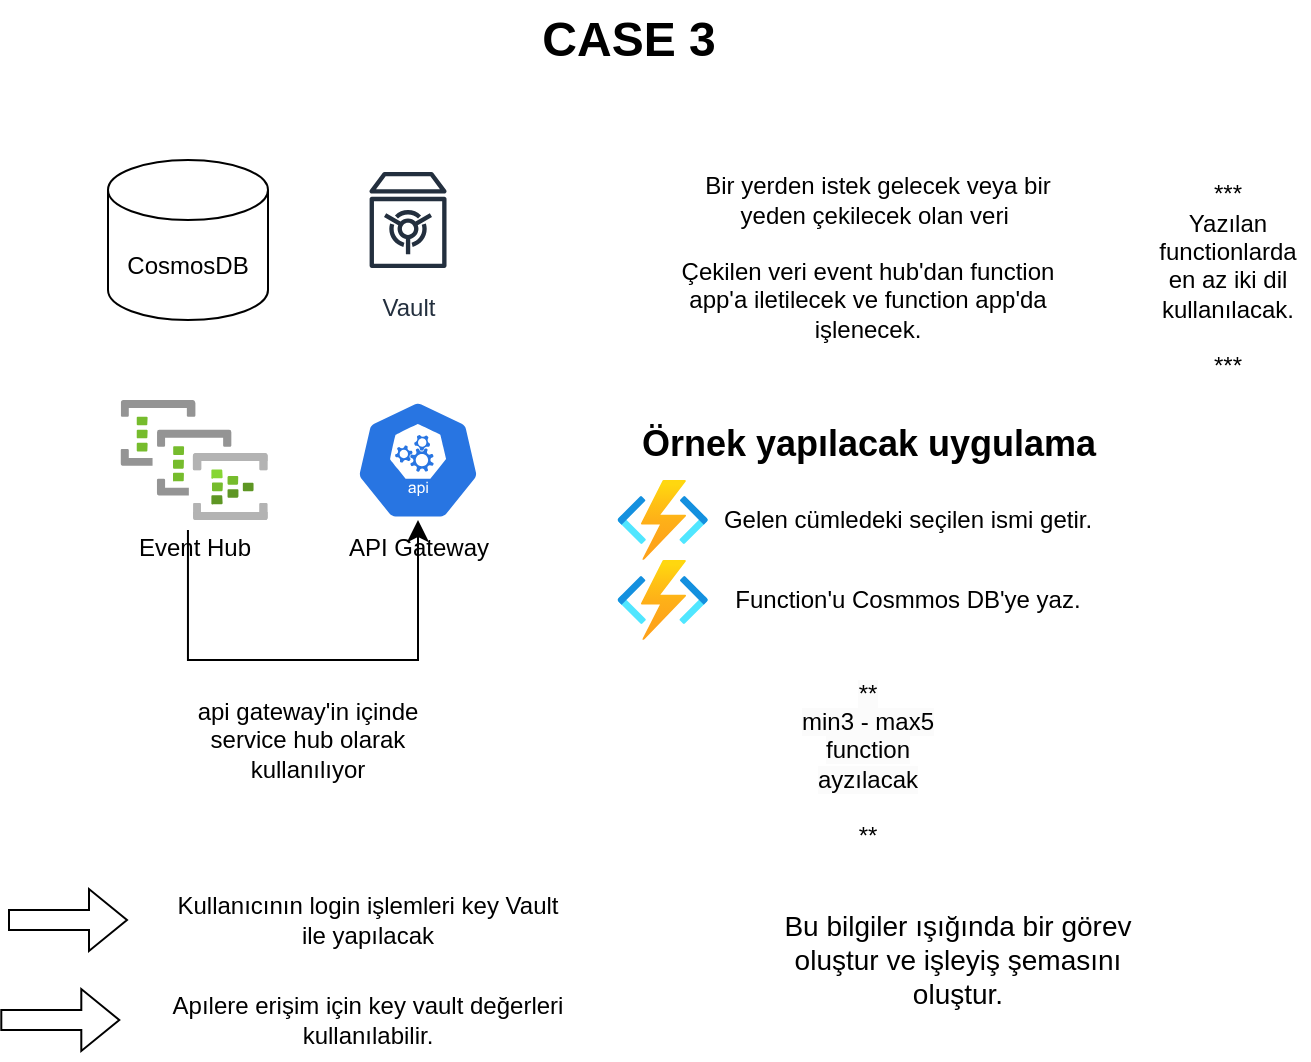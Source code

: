 <mxfile version="21.2.2" type="github">
  <diagram id="prtHgNgQTEPvFCAcTncT" name="Page-1">
    <mxGraphModel dx="2221" dy="758" grid="1" gridSize="10" guides="1" tooltips="1" connect="1" arrows="1" fold="1" page="1" pageScale="1" pageWidth="827" pageHeight="1169" math="0" shadow="0">
      <root>
        <mxCell id="0" />
        <mxCell id="1" parent="0" />
        <mxCell id="nrGdR_1pjIEmIiAJ3sSZ-1" value="CosmosDB" style="shape=cylinder3;whiteSpace=wrap;html=1;boundedLbl=1;backgroundOutline=1;size=15;" parent="1" vertex="1">
          <mxGeometry x="-680" y="120" width="80" height="80" as="geometry" />
        </mxCell>
        <mxCell id="nrGdR_1pjIEmIiAJ3sSZ-4" value="API Gateway" style="sketch=0;html=1;dashed=0;whitespace=wrap;fillColor=#2875E2;strokeColor=#ffffff;points=[[0.005,0.63,0],[0.1,0.2,0],[0.9,0.2,0],[0.5,0,0],[0.995,0.63,0],[0.72,0.99,0],[0.5,1,0],[0.28,0.99,0]];verticalLabelPosition=bottom;align=center;verticalAlign=top;shape=mxgraph.kubernetes.icon;prIcon=api" parent="1" vertex="1">
          <mxGeometry x="-560" y="240" width="70" height="60" as="geometry" />
        </mxCell>
        <mxCell id="nrGdR_1pjIEmIiAJ3sSZ-5" value="Event Hub" style="image;aspect=fixed;html=1;points=[];align=center;fontSize=12;image=img/lib/azure2/analytics/Event_Hub_Clusters.svg;" parent="1" vertex="1">
          <mxGeometry x="-673.85" y="240" width="73.85" height="60" as="geometry" />
        </mxCell>
        <mxCell id="nrGdR_1pjIEmIiAJ3sSZ-6" value="Vault" style="sketch=0;outlineConnect=0;fontColor=#232F3E;gradientColor=none;strokeColor=#232F3E;fillColor=#ffffff;dashed=0;verticalLabelPosition=bottom;verticalAlign=top;align=center;html=1;fontSize=12;fontStyle=0;aspect=fixed;shape=mxgraph.aws4.resourceIcon;resIcon=mxgraph.aws4.vault;" parent="1" vertex="1">
          <mxGeometry x="-560" y="120" width="60" height="60" as="geometry" />
        </mxCell>
        <mxCell id="nrGdR_1pjIEmIiAJ3sSZ-9" value="CASE 3" style="text;strokeColor=none;fillColor=none;html=1;fontSize=24;fontStyle=1;verticalAlign=middle;align=center;" parent="1" vertex="1">
          <mxGeometry x="-480" y="40" width="120" height="40" as="geometry" />
        </mxCell>
        <mxCell id="nrGdR_1pjIEmIiAJ3sSZ-10" value="" style="edgeStyle=elbowEdgeStyle;elbow=vertical;endArrow=classic;html=1;curved=0;rounded=0;endSize=8;startSize=8;entryX=0.5;entryY=1;entryDx=0;entryDy=0;entryPerimeter=0;exitX=0.458;exitY=1.083;exitDx=0;exitDy=0;exitPerimeter=0;" parent="1" source="nrGdR_1pjIEmIiAJ3sSZ-5" target="nrGdR_1pjIEmIiAJ3sSZ-4" edge="1">
          <mxGeometry width="50" height="50" relative="1" as="geometry">
            <mxPoint x="-640" y="330" as="sourcePoint" />
            <mxPoint x="-520" y="320" as="targetPoint" />
            <Array as="points">
              <mxPoint x="-520" y="370" />
            </Array>
          </mxGeometry>
        </mxCell>
        <mxCell id="nrGdR_1pjIEmIiAJ3sSZ-15" value="api gateway&#39;in içinde service hub olarak kullanılıyor" style="text;html=1;strokeColor=none;fillColor=none;align=center;verticalAlign=middle;whiteSpace=wrap;rounded=0;" parent="1" vertex="1">
          <mxGeometry x="-640" y="380" width="120" height="60" as="geometry" />
        </mxCell>
        <mxCell id="nrGdR_1pjIEmIiAJ3sSZ-16" value="Bir yerden istek gelecek veya bir yeden çekilecek olan veri&amp;nbsp;" style="text;html=1;strokeColor=none;fillColor=none;align=center;verticalAlign=middle;whiteSpace=wrap;rounded=0;" parent="1" vertex="1">
          <mxGeometry x="-400" y="120" width="210" height="40" as="geometry" />
        </mxCell>
        <mxCell id="nrGdR_1pjIEmIiAJ3sSZ-17" value="Çekilen veri event hub&#39;dan function app&#39;a iletilecek ve function app&#39;da işlenecek." style="text;html=1;strokeColor=none;fillColor=none;align=center;verticalAlign=middle;whiteSpace=wrap;rounded=0;" parent="1" vertex="1">
          <mxGeometry x="-400" y="170" width="200" height="40" as="geometry" />
        </mxCell>
        <mxCell id="nrGdR_1pjIEmIiAJ3sSZ-21" value="&lt;font style=&quot;font-size: 18px;&quot;&gt;Örnek yapılacak uygulama&lt;/font&gt;" style="text;strokeColor=none;fillColor=none;html=1;fontSize=24;fontStyle=1;verticalAlign=middle;align=center;" parent="1" vertex="1">
          <mxGeometry x="-420" y="240" width="240" height="40" as="geometry" />
        </mxCell>
        <mxCell id="nrGdR_1pjIEmIiAJ3sSZ-22" value="Gelen cümledeki seçilen ismi getir." style="text;html=1;strokeColor=none;fillColor=none;align=center;verticalAlign=middle;whiteSpace=wrap;rounded=0;" parent="1" vertex="1">
          <mxGeometry x="-380" y="280" width="200" height="40" as="geometry" />
        </mxCell>
        <mxCell id="nrGdR_1pjIEmIiAJ3sSZ-23" value="" style="image;aspect=fixed;html=1;points=[];align=center;fontSize=12;image=img/lib/azure2/compute/Function_Apps.svg;" parent="1" vertex="1">
          <mxGeometry x="-425.34" y="280" width="45.34" height="40" as="geometry" />
        </mxCell>
        <mxCell id="nrGdR_1pjIEmIiAJ3sSZ-24" value="" style="image;aspect=fixed;html=1;points=[];align=center;fontSize=12;image=img/lib/azure2/compute/Function_Apps.svg;" parent="1" vertex="1">
          <mxGeometry x="-425.34" y="320" width="45.34" height="40" as="geometry" />
        </mxCell>
        <mxCell id="nrGdR_1pjIEmIiAJ3sSZ-25" value="Function&#39;u Cosmmos DB&#39;ye yaz." style="text;html=1;strokeColor=none;fillColor=none;align=center;verticalAlign=middle;whiteSpace=wrap;rounded=0;" parent="1" vertex="1">
          <mxGeometry x="-380" y="320" width="200" height="40" as="geometry" />
        </mxCell>
        <mxCell id="nrGdR_1pjIEmIiAJ3sSZ-27" value="&lt;br&gt;&lt;span style=&quot;color: rgb(0, 0, 0); font-family: Helvetica; font-size: 12px; font-style: normal; font-variant-ligatures: normal; font-variant-caps: normal; font-weight: 400; letter-spacing: normal; orphans: 2; text-align: center; text-indent: 0px; text-transform: none; widows: 2; word-spacing: 0px; -webkit-text-stroke-width: 0px; background-color: rgb(251, 251, 251); text-decoration-thickness: initial; text-decoration-style: initial; text-decoration-color: initial; float: none; display: inline !important;&quot;&gt;** &lt;br&gt;min3 - max5 function ayzılacak&lt;br&gt;&lt;br&gt;&lt;/span&gt;**" style="text;html=1;strokeColor=none;fillColor=none;align=center;verticalAlign=middle;whiteSpace=wrap;rounded=0;" parent="1" vertex="1">
          <mxGeometry x="-345" y="370" width="90" height="90" as="geometry" />
        </mxCell>
        <mxCell id="nrGdR_1pjIEmIiAJ3sSZ-30" value="" style="shape=flexArrow;endArrow=classic;html=1;rounded=0;" parent="1" edge="1">
          <mxGeometry width="50" height="50" relative="1" as="geometry">
            <mxPoint x="-730" y="500" as="sourcePoint" />
            <mxPoint x="-670" y="500" as="targetPoint" />
          </mxGeometry>
        </mxCell>
        <mxCell id="nrGdR_1pjIEmIiAJ3sSZ-31" value="&lt;font style=&quot;font-size: 14px;&quot;&gt;Bu bilgiler ışığında bir görev oluştur ve işleyiş şemasını oluştur.&lt;/font&gt;" style="text;html=1;strokeColor=none;fillColor=none;align=center;verticalAlign=middle;whiteSpace=wrap;rounded=0;" parent="1" vertex="1">
          <mxGeometry x="-350" y="480" width="190" height="80" as="geometry" />
        </mxCell>
        <mxCell id="nrGdR_1pjIEmIiAJ3sSZ-32" value="Kullanıcının login işlemleri key Vault ile yapılacak" style="text;html=1;strokeColor=none;fillColor=none;align=center;verticalAlign=middle;whiteSpace=wrap;rounded=0;" parent="1" vertex="1">
          <mxGeometry x="-650" y="480" width="200" height="40" as="geometry" />
        </mxCell>
        <mxCell id="nrGdR_1pjIEmIiAJ3sSZ-33" value="" style="shape=flexArrow;endArrow=classic;html=1;rounded=0;" parent="1" edge="1">
          <mxGeometry width="50" height="50" relative="1" as="geometry">
            <mxPoint x="-733.85" y="550" as="sourcePoint" />
            <mxPoint x="-673.85" y="550" as="targetPoint" />
          </mxGeometry>
        </mxCell>
        <mxCell id="nrGdR_1pjIEmIiAJ3sSZ-34" value="Apılere erişim için key vault değerleri kullanılabilir." style="text;html=1;strokeColor=none;fillColor=none;align=center;verticalAlign=middle;whiteSpace=wrap;rounded=0;" parent="1" vertex="1">
          <mxGeometry x="-650" y="530" width="200" height="40" as="geometry" />
        </mxCell>
        <mxCell id="nrGdR_1pjIEmIiAJ3sSZ-38" value="***&lt;br&gt;Yazılan functionlarda en az iki dil kullanılacak.&lt;br&gt;&lt;br&gt;***" style="text;html=1;strokeColor=none;fillColor=none;align=center;verticalAlign=middle;whiteSpace=wrap;rounded=0;" parent="1" vertex="1">
          <mxGeometry x="-160" y="120" width="80" height="120" as="geometry" />
        </mxCell>
      </root>
    </mxGraphModel>
  </diagram>
</mxfile>

